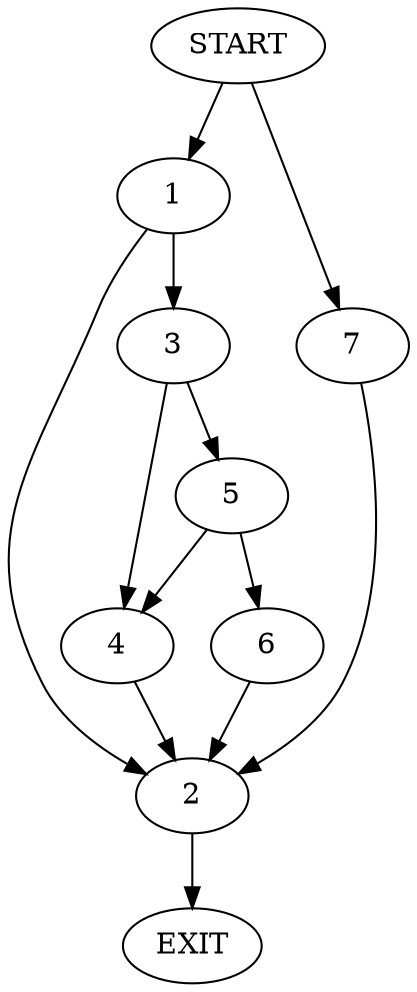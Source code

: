 digraph {
0 [label="START"]
8 [label="EXIT"]
0 -> 1
1 -> 2
1 -> 3
3 -> 4
3 -> 5
2 -> 8
4 -> 2
5 -> 6
5 -> 4
6 -> 2
0 -> 7
7 -> 2
}
